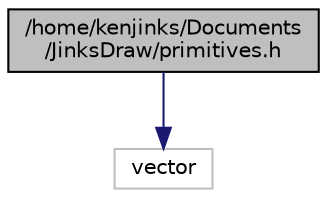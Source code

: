 digraph "/home/kenjinks/Documents/JinksDraw/primitives.h"
{
 // LATEX_PDF_SIZE
  edge [fontname="Helvetica",fontsize="10",labelfontname="Helvetica",labelfontsize="10"];
  node [fontname="Helvetica",fontsize="10",shape=record];
  Node0 [label="/home/kenjinks/Documents\l/JinksDraw/primitives.h",height=0.2,width=0.4,color="black", fillcolor="grey75", style="filled", fontcolor="black",tooltip="This file contains the prototypes for primitives.cpp."];
  Node0 -> Node1 [color="midnightblue",fontsize="10",style="solid",fontname="Helvetica"];
  Node1 [label="vector",height=0.2,width=0.4,color="grey75", fillcolor="white", style="filled",tooltip=" "];
}
